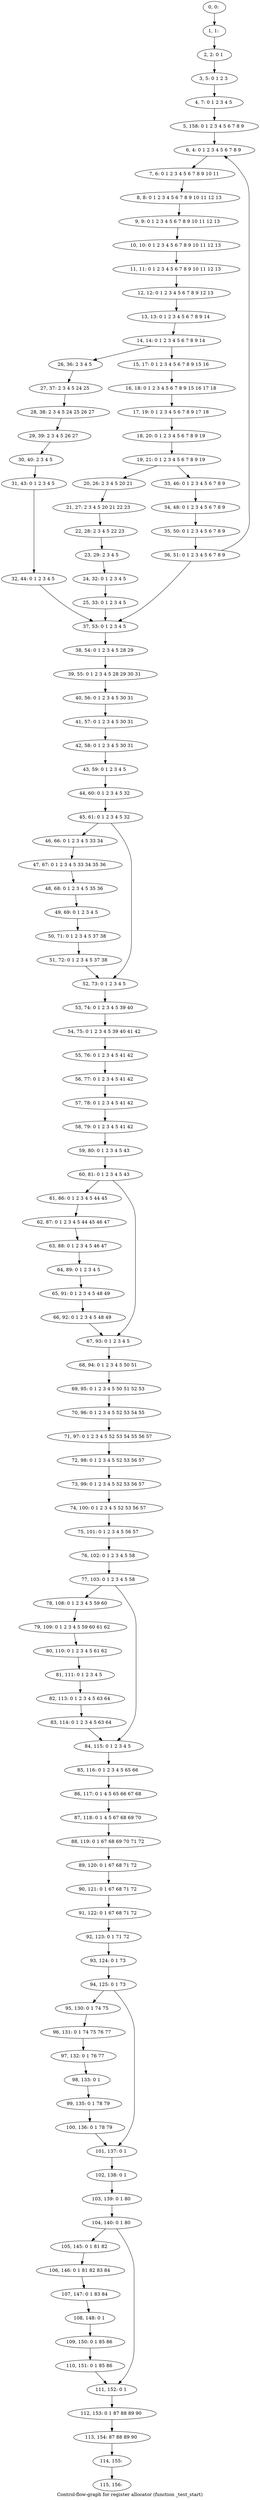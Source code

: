 digraph G {
graph [label="Control-flow-graph for register allocator (function _test_start)"]
0[label="0, 0: "];
1[label="1, 1: "];
2[label="2, 2: 0 1 "];
3[label="3, 5: 0 1 2 3 "];
4[label="4, 7: 0 1 2 3 4 5 "];
5[label="5, 158: 0 1 2 3 4 5 6 7 8 9 "];
6[label="6, 4: 0 1 2 3 4 5 6 7 8 9 "];
7[label="7, 6: 0 1 2 3 4 5 6 7 8 9 10 11 "];
8[label="8, 8: 0 1 2 3 4 5 6 7 8 9 10 11 12 13 "];
9[label="9, 9: 0 1 2 3 4 5 6 7 8 9 10 11 12 13 "];
10[label="10, 10: 0 1 2 3 4 5 6 7 8 9 10 11 12 13 "];
11[label="11, 11: 0 1 2 3 4 5 6 7 8 9 10 11 12 13 "];
12[label="12, 12: 0 1 2 3 4 5 6 7 8 9 12 13 "];
13[label="13, 13: 0 1 2 3 4 5 6 7 8 9 14 "];
14[label="14, 14: 0 1 2 3 4 5 6 7 8 9 14 "];
15[label="15, 17: 0 1 2 3 4 5 6 7 8 9 15 16 "];
16[label="16, 18: 0 1 2 3 4 5 6 7 8 9 15 16 17 18 "];
17[label="17, 19: 0 1 2 3 4 5 6 7 8 9 17 18 "];
18[label="18, 20: 0 1 2 3 4 5 6 7 8 9 19 "];
19[label="19, 21: 0 1 2 3 4 5 6 7 8 9 19 "];
20[label="20, 26: 2 3 4 5 20 21 "];
21[label="21, 27: 2 3 4 5 20 21 22 23 "];
22[label="22, 28: 2 3 4 5 22 23 "];
23[label="23, 29: 2 3 4 5 "];
24[label="24, 32: 0 1 2 3 4 5 "];
25[label="25, 33: 0 1 2 3 4 5 "];
26[label="26, 36: 2 3 4 5 "];
27[label="27, 37: 2 3 4 5 24 25 "];
28[label="28, 38: 2 3 4 5 24 25 26 27 "];
29[label="29, 39: 2 3 4 5 26 27 "];
30[label="30, 40: 2 3 4 5 "];
31[label="31, 43: 0 1 2 3 4 5 "];
32[label="32, 44: 0 1 2 3 4 5 "];
33[label="33, 46: 0 1 2 3 4 5 6 7 8 9 "];
34[label="34, 48: 0 1 2 3 4 5 6 7 8 9 "];
35[label="35, 50: 0 1 2 3 4 5 6 7 8 9 "];
36[label="36, 51: 0 1 2 3 4 5 6 7 8 9 "];
37[label="37, 53: 0 1 2 3 4 5 "];
38[label="38, 54: 0 1 2 3 4 5 28 29 "];
39[label="39, 55: 0 1 2 3 4 5 28 29 30 31 "];
40[label="40, 56: 0 1 2 3 4 5 30 31 "];
41[label="41, 57: 0 1 2 3 4 5 30 31 "];
42[label="42, 58: 0 1 2 3 4 5 30 31 "];
43[label="43, 59: 0 1 2 3 4 5 "];
44[label="44, 60: 0 1 2 3 4 5 32 "];
45[label="45, 61: 0 1 2 3 4 5 32 "];
46[label="46, 66: 0 1 2 3 4 5 33 34 "];
47[label="47, 67: 0 1 2 3 4 5 33 34 35 36 "];
48[label="48, 68: 0 1 2 3 4 5 35 36 "];
49[label="49, 69: 0 1 2 3 4 5 "];
50[label="50, 71: 0 1 2 3 4 5 37 38 "];
51[label="51, 72: 0 1 2 3 4 5 37 38 "];
52[label="52, 73: 0 1 2 3 4 5 "];
53[label="53, 74: 0 1 2 3 4 5 39 40 "];
54[label="54, 75: 0 1 2 3 4 5 39 40 41 42 "];
55[label="55, 76: 0 1 2 3 4 5 41 42 "];
56[label="56, 77: 0 1 2 3 4 5 41 42 "];
57[label="57, 78: 0 1 2 3 4 5 41 42 "];
58[label="58, 79: 0 1 2 3 4 5 41 42 "];
59[label="59, 80: 0 1 2 3 4 5 43 "];
60[label="60, 81: 0 1 2 3 4 5 43 "];
61[label="61, 86: 0 1 2 3 4 5 44 45 "];
62[label="62, 87: 0 1 2 3 4 5 44 45 46 47 "];
63[label="63, 88: 0 1 2 3 4 5 46 47 "];
64[label="64, 89: 0 1 2 3 4 5 "];
65[label="65, 91: 0 1 2 3 4 5 48 49 "];
66[label="66, 92: 0 1 2 3 4 5 48 49 "];
67[label="67, 93: 0 1 2 3 4 5 "];
68[label="68, 94: 0 1 2 3 4 5 50 51 "];
69[label="69, 95: 0 1 2 3 4 5 50 51 52 53 "];
70[label="70, 96: 0 1 2 3 4 5 52 53 54 55 "];
71[label="71, 97: 0 1 2 3 4 5 52 53 54 55 56 57 "];
72[label="72, 98: 0 1 2 3 4 5 52 53 56 57 "];
73[label="73, 99: 0 1 2 3 4 5 52 53 56 57 "];
74[label="74, 100: 0 1 2 3 4 5 52 53 56 57 "];
75[label="75, 101: 0 1 2 3 4 5 56 57 "];
76[label="76, 102: 0 1 2 3 4 5 58 "];
77[label="77, 103: 0 1 2 3 4 5 58 "];
78[label="78, 108: 0 1 2 3 4 5 59 60 "];
79[label="79, 109: 0 1 2 3 4 5 59 60 61 62 "];
80[label="80, 110: 0 1 2 3 4 5 61 62 "];
81[label="81, 111: 0 1 2 3 4 5 "];
82[label="82, 113: 0 1 2 3 4 5 63 64 "];
83[label="83, 114: 0 1 2 3 4 5 63 64 "];
84[label="84, 115: 0 1 2 3 4 5 "];
85[label="85, 116: 0 1 2 3 4 5 65 66 "];
86[label="86, 117: 0 1 4 5 65 66 67 68 "];
87[label="87, 118: 0 1 4 5 67 68 69 70 "];
88[label="88, 119: 0 1 67 68 69 70 71 72 "];
89[label="89, 120: 0 1 67 68 71 72 "];
90[label="90, 121: 0 1 67 68 71 72 "];
91[label="91, 122: 0 1 67 68 71 72 "];
92[label="92, 123: 0 1 71 72 "];
93[label="93, 124: 0 1 73 "];
94[label="94, 125: 0 1 73 "];
95[label="95, 130: 0 1 74 75 "];
96[label="96, 131: 0 1 74 75 76 77 "];
97[label="97, 132: 0 1 76 77 "];
98[label="98, 133: 0 1 "];
99[label="99, 135: 0 1 78 79 "];
100[label="100, 136: 0 1 78 79 "];
101[label="101, 137: 0 1 "];
102[label="102, 138: 0 1 "];
103[label="103, 139: 0 1 80 "];
104[label="104, 140: 0 1 80 "];
105[label="105, 145: 0 1 81 82 "];
106[label="106, 146: 0 1 81 82 83 84 "];
107[label="107, 147: 0 1 83 84 "];
108[label="108, 148: 0 1 "];
109[label="109, 150: 0 1 85 86 "];
110[label="110, 151: 0 1 85 86 "];
111[label="111, 152: 0 1 "];
112[label="112, 153: 0 1 87 88 89 90 "];
113[label="113, 154: 87 88 89 90 "];
114[label="114, 155: "];
115[label="115, 156: "];
0->1 ;
1->2 ;
2->3 ;
3->4 ;
4->5 ;
5->6 ;
6->7 ;
7->8 ;
8->9 ;
9->10 ;
10->11 ;
11->12 ;
12->13 ;
13->14 ;
14->15 ;
14->26 ;
15->16 ;
16->17 ;
17->18 ;
18->19 ;
19->20 ;
19->33 ;
20->21 ;
21->22 ;
22->23 ;
23->24 ;
24->25 ;
25->37 ;
26->27 ;
27->28 ;
28->29 ;
29->30 ;
30->31 ;
31->32 ;
32->37 ;
33->34 ;
34->35 ;
35->36 ;
36->37 ;
36->6 ;
37->38 ;
38->39 ;
39->40 ;
40->41 ;
41->42 ;
42->43 ;
43->44 ;
44->45 ;
45->46 ;
45->52 ;
46->47 ;
47->48 ;
48->49 ;
49->50 ;
50->51 ;
51->52 ;
52->53 ;
53->54 ;
54->55 ;
55->56 ;
56->57 ;
57->58 ;
58->59 ;
59->60 ;
60->61 ;
60->67 ;
61->62 ;
62->63 ;
63->64 ;
64->65 ;
65->66 ;
66->67 ;
67->68 ;
68->69 ;
69->70 ;
70->71 ;
71->72 ;
72->73 ;
73->74 ;
74->75 ;
75->76 ;
76->77 ;
77->78 ;
77->84 ;
78->79 ;
79->80 ;
80->81 ;
81->82 ;
82->83 ;
83->84 ;
84->85 ;
85->86 ;
86->87 ;
87->88 ;
88->89 ;
89->90 ;
90->91 ;
91->92 ;
92->93 ;
93->94 ;
94->95 ;
94->101 ;
95->96 ;
96->97 ;
97->98 ;
98->99 ;
99->100 ;
100->101 ;
101->102 ;
102->103 ;
103->104 ;
104->105 ;
104->111 ;
105->106 ;
106->107 ;
107->108 ;
108->109 ;
109->110 ;
110->111 ;
111->112 ;
112->113 ;
113->114 ;
114->115 ;
}
